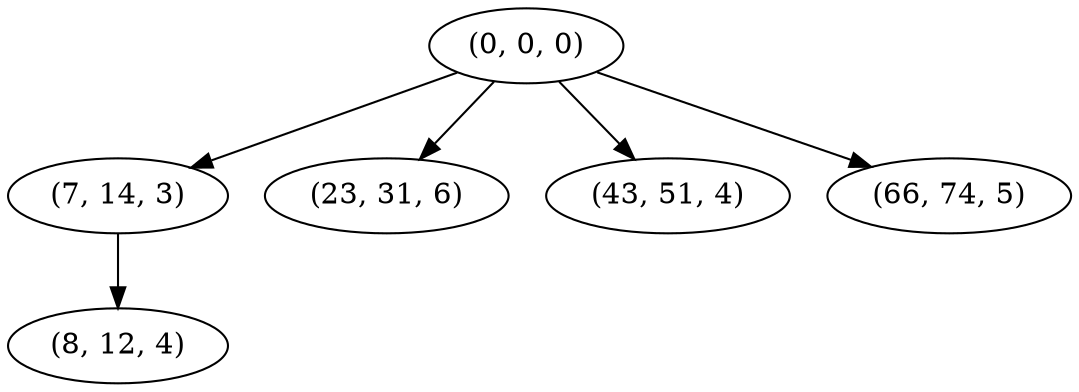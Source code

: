 digraph tree {
    "(0, 0, 0)";
    "(7, 14, 3)";
    "(8, 12, 4)";
    "(23, 31, 6)";
    "(43, 51, 4)";
    "(66, 74, 5)";
    "(0, 0, 0)" -> "(7, 14, 3)";
    "(0, 0, 0)" -> "(23, 31, 6)";
    "(0, 0, 0)" -> "(43, 51, 4)";
    "(0, 0, 0)" -> "(66, 74, 5)";
    "(7, 14, 3)" -> "(8, 12, 4)";
}
